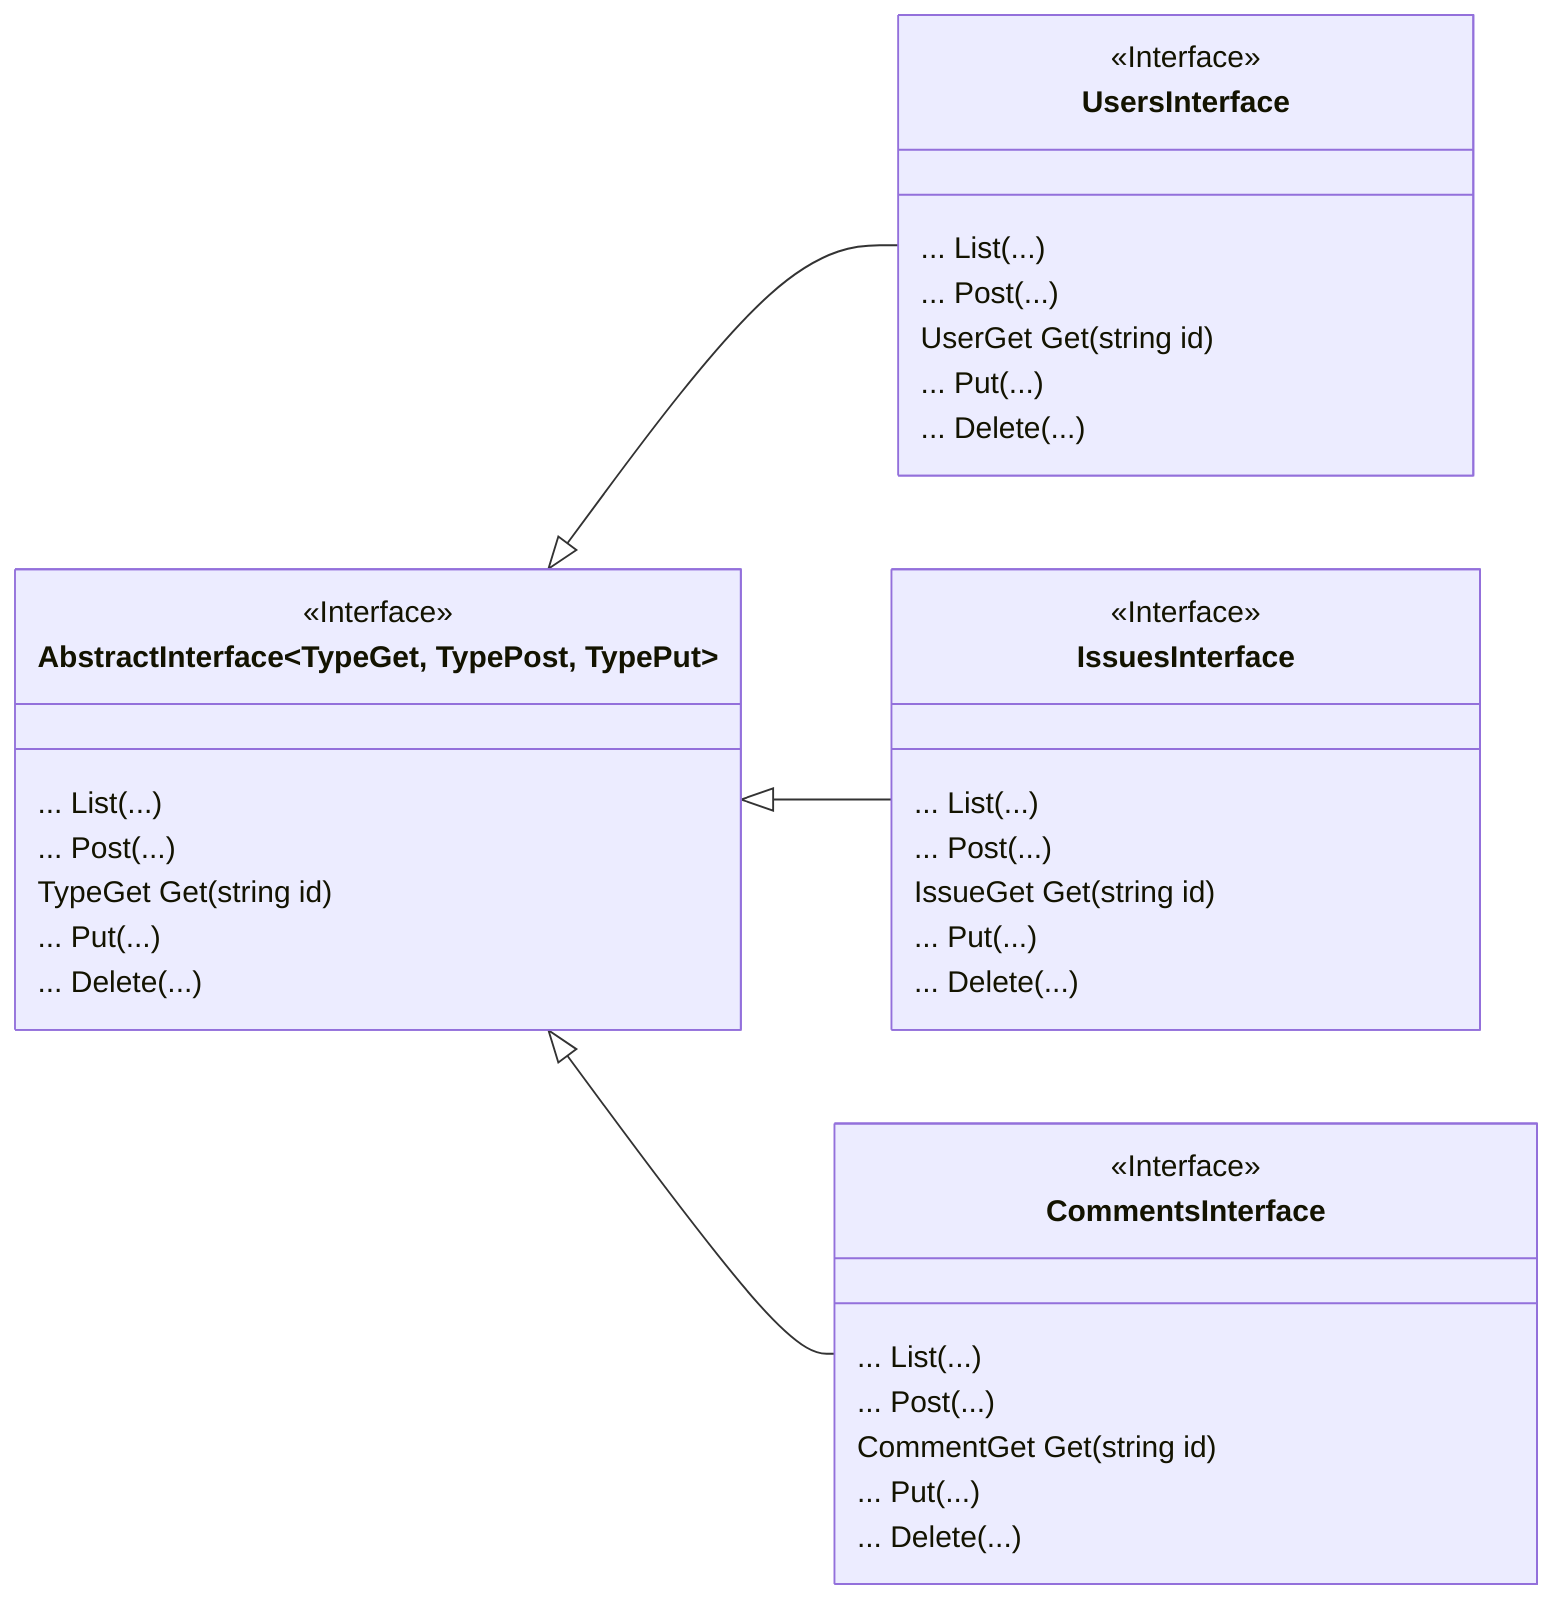 classDiagram

    direction LR

    class AbstractInterface~TypeGet, TypePost, TypePut~ {
        <<Interface>>
        ... List(...)
        ... Post(...)
        TypeGet Get(string id)
        ... Put(...)
        ... Delete(...)
    }

    class UsersInterface["&nbsp;&nbsp;&nbsp;&nbsp;&nbsp;&nbsp;&nbsp;&nbsp;&nbsp;&nbsp;&nbsp;&nbsp;&nbsp;&nbsp;&nbsp;&nbsp;UsersInterface&nbsp;&nbsp;&nbsp;&nbsp;&nbsp;&nbsp;&nbsp;&nbsp;&nbsp;&nbsp;&nbsp;&nbsp;&nbsp;&nbsp;&nbsp;&nbsp;"] {
        <<Interface>>
        ... List(...)
        ... Post(...)
        UserGet Get(string id)
        ... Put(...)
        ... Delete(...)
    }

    class IssuesInterface["&nbsp;&nbsp;&nbsp;&nbsp;&nbsp;&nbsp;&nbsp;&nbsp;&nbsp;&nbsp;&nbsp;&nbsp;&nbsp;&nbsp;&nbsp;&nbsp;IssuesInterface&nbsp;&nbsp;&nbsp;&nbsp;&nbsp;&nbsp;&nbsp;&nbsp;&nbsp;&nbsp;&nbsp;&nbsp;&nbsp;&nbsp;&nbsp;&nbsp;"] {
        <<Interface>>
        ... List(...)
        ... Post(...)
        IssueGet Get(string id)
        ... Put(...)
        ... Delete(...)
    }

    class CommentsInterface["&nbsp;&nbsp;&nbsp;&nbsp;&nbsp;&nbsp;&nbsp;&nbsp;&nbsp;&nbsp;&nbsp;&nbsp;&nbsp;&nbsp;&nbsp;&nbsp;&nbsp;&nbsp;&nbsp;CommentsInterface&nbsp;&nbsp;&nbsp;&nbsp;&nbsp;&nbsp;&nbsp;&nbsp;&nbsp;&nbsp;&nbsp;&nbsp;&nbsp;&nbsp;&nbsp;&nbsp;&nbsp;&nbsp;&nbsp;"] {
        <<Interface>>
        ... List(...)
        ... Post(...)
        CommentGet Get(string id)
        ... Put(...)
        ... Delete(...)
    }
    
    AbstractInterface <|-- UsersInterface
    AbstractInterface <|-- IssuesInterface
    AbstractInterface <|-- CommentsInterface